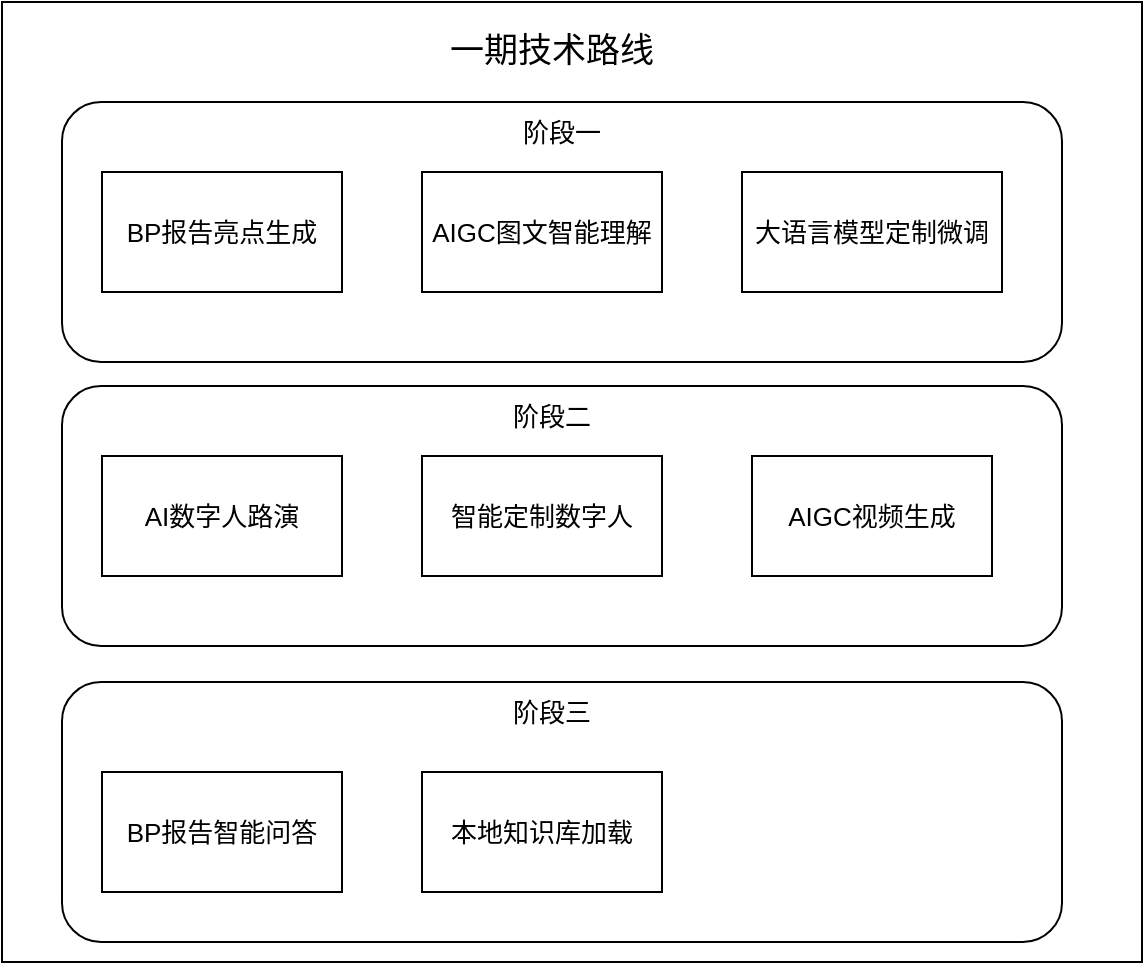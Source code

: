 <mxfile version="23.1.5" type="github">
  <diagram name="第 1 页" id="BEYRJexDdjX6FnQx-Mdl">
    <mxGraphModel dx="1430" dy="771" grid="1" gridSize="10" guides="1" tooltips="1" connect="1" arrows="1" fold="1" page="1" pageScale="1" pageWidth="827" pageHeight="1169" math="0" shadow="0">
      <root>
        <mxCell id="0" />
        <mxCell id="1" parent="0" />
        <mxCell id="Dcd_DBjapRFOHx1c4xSy-1" value="" style="rounded=0;whiteSpace=wrap;html=1;fontSize=13;" vertex="1" parent="1">
          <mxGeometry x="10" y="10" width="570" height="480" as="geometry" />
        </mxCell>
        <mxCell id="Dcd_DBjapRFOHx1c4xSy-4" value="一期技术路线" style="text;html=1;align=center;verticalAlign=middle;whiteSpace=wrap;rounded=0;fontSize=17;" vertex="1" parent="1">
          <mxGeometry x="140" y="20" width="290" height="30" as="geometry" />
        </mxCell>
        <mxCell id="Dcd_DBjapRFOHx1c4xSy-11" value="" style="rounded=1;whiteSpace=wrap;html=1;" vertex="1" parent="1">
          <mxGeometry x="40" y="60" width="500" height="130" as="geometry" />
        </mxCell>
        <mxCell id="Dcd_DBjapRFOHx1c4xSy-2" value="BP报告亮点生成" style="rounded=0;whiteSpace=wrap;html=1;fontSize=13;" vertex="1" parent="1">
          <mxGeometry x="60" y="95" width="120" height="60" as="geometry" />
        </mxCell>
        <mxCell id="Dcd_DBjapRFOHx1c4xSy-8" value="阶段一" style="text;html=1;align=center;verticalAlign=middle;whiteSpace=wrap;rounded=0;fontSize=13;" vertex="1" parent="1">
          <mxGeometry x="260" y="60" width="60" height="30" as="geometry" />
        </mxCell>
        <mxCell id="Dcd_DBjapRFOHx1c4xSy-12" value="AIGC图文智能理解" style="rounded=0;whiteSpace=wrap;html=1;fontSize=13;" vertex="1" parent="1">
          <mxGeometry x="220" y="95" width="120" height="60" as="geometry" />
        </mxCell>
        <mxCell id="Dcd_DBjapRFOHx1c4xSy-13" value="大语言模型定制微调" style="rounded=0;whiteSpace=wrap;html=1;fontSize=13;" vertex="1" parent="1">
          <mxGeometry x="380" y="95" width="130" height="60" as="geometry" />
        </mxCell>
        <mxCell id="Dcd_DBjapRFOHx1c4xSy-14" value="" style="rounded=1;whiteSpace=wrap;html=1;" vertex="1" parent="1">
          <mxGeometry x="40" y="202" width="500" height="130" as="geometry" />
        </mxCell>
        <mxCell id="Dcd_DBjapRFOHx1c4xSy-6" value="AI数字人路演" style="rounded=0;whiteSpace=wrap;html=1;fontSize=13;" vertex="1" parent="1">
          <mxGeometry x="60" y="237" width="120" height="60" as="geometry" />
        </mxCell>
        <mxCell id="Dcd_DBjapRFOHx1c4xSy-9" value="阶段二" style="text;html=1;align=center;verticalAlign=middle;whiteSpace=wrap;rounded=0;fontSize=13;" vertex="1" parent="1">
          <mxGeometry x="255" y="202" width="60" height="30" as="geometry" />
        </mxCell>
        <mxCell id="Dcd_DBjapRFOHx1c4xSy-15" value="智能定制数字人" style="rounded=0;whiteSpace=wrap;html=1;fontSize=13;" vertex="1" parent="1">
          <mxGeometry x="220" y="237" width="120" height="60" as="geometry" />
        </mxCell>
        <mxCell id="Dcd_DBjapRFOHx1c4xSy-16" value="AIGC视频生成" style="rounded=0;whiteSpace=wrap;html=1;fontSize=13;" vertex="1" parent="1">
          <mxGeometry x="385" y="237" width="120" height="60" as="geometry" />
        </mxCell>
        <mxCell id="Dcd_DBjapRFOHx1c4xSy-17" value="" style="rounded=1;whiteSpace=wrap;html=1;" vertex="1" parent="1">
          <mxGeometry x="40" y="350" width="500" height="130" as="geometry" />
        </mxCell>
        <mxCell id="Dcd_DBjapRFOHx1c4xSy-18" value="阶段三" style="text;html=1;align=center;verticalAlign=middle;whiteSpace=wrap;rounded=0;fontSize=13;" vertex="1" parent="1">
          <mxGeometry x="255" y="350" width="60" height="30" as="geometry" />
        </mxCell>
        <mxCell id="Dcd_DBjapRFOHx1c4xSy-7" value="BP报告智能问答" style="rounded=0;whiteSpace=wrap;html=1;fontSize=13;" vertex="1" parent="1">
          <mxGeometry x="60" y="395" width="120" height="60" as="geometry" />
        </mxCell>
        <mxCell id="Dcd_DBjapRFOHx1c4xSy-19" value="本地知识库加载" style="rounded=0;whiteSpace=wrap;html=1;fontSize=13;" vertex="1" parent="1">
          <mxGeometry x="220" y="395" width="120" height="60" as="geometry" />
        </mxCell>
      </root>
    </mxGraphModel>
  </diagram>
</mxfile>
